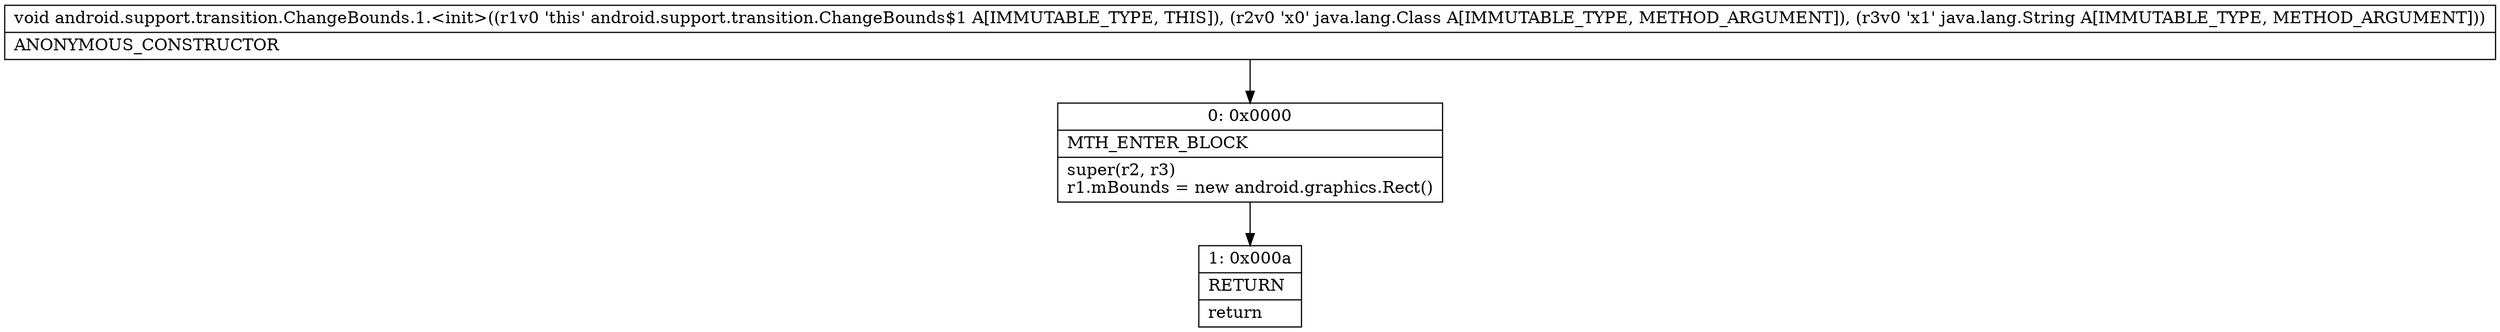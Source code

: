 digraph "CFG forandroid.support.transition.ChangeBounds.1.\<init\>(Ljava\/lang\/Class;Ljava\/lang\/String;)V" {
Node_0 [shape=record,label="{0\:\ 0x0000|MTH_ENTER_BLOCK\l|super(r2, r3)\lr1.mBounds = new android.graphics.Rect()\l}"];
Node_1 [shape=record,label="{1\:\ 0x000a|RETURN\l|return\l}"];
MethodNode[shape=record,label="{void android.support.transition.ChangeBounds.1.\<init\>((r1v0 'this' android.support.transition.ChangeBounds$1 A[IMMUTABLE_TYPE, THIS]), (r2v0 'x0' java.lang.Class A[IMMUTABLE_TYPE, METHOD_ARGUMENT]), (r3v0 'x1' java.lang.String A[IMMUTABLE_TYPE, METHOD_ARGUMENT]))  | ANONYMOUS_CONSTRUCTOR\l}"];
MethodNode -> Node_0;
Node_0 -> Node_1;
}

